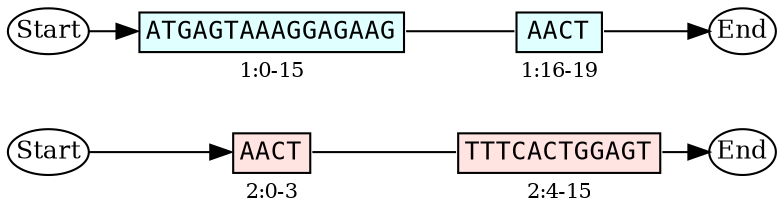 strict digraph "" {
	graph [fontnames=svg,
		rankdir=LR,
		splines=line,
		ranksep=0.3
	];
	node [label="\N"];
	
	start	[fontsize=12,
		height=0.3,
		label=Start,
		margin=0,
		width=0.45];

	start2	[fontsize=12,
		height=0.3,
		label=Start,
		margin=0,
		width=0.45];
	
    1	[label=<<TABLE BORDER='0'><TR><TD ALIGN='CENTER' BORDER='1' BGCOLOR='LIGHTCYAN' PORT='seq'><FONT POINT-SIZE='12' FACE='Monospace'>ATGAGTAAAGGAGAAG</FONT></TD></TR><TR><TD ALIGN='CENTER'><FONT POINT-SIZE='10'>1:0-15</FONT></TD></TR></TABLE>>,
        shape=plain];

	2 	[label=<<TABLE BORDER='0'><TR><TD ALIGN='CENTER' BORDER='1' PORT='seq' BGCOLOR='LIGHTCYAN'><FONT POINT-SIZE='12' FACE='Monospace'>AACT</FONT></TD></TR><TR><TD ALIGN='CENTER'><FONT POINT-SIZE='10'>1:16-19</FONT></TD></TR></TABLE>>,
        shape=plain];

	3   [label=<<TABLE BORDER='0'><TR><TD ALIGN='CENTER' BORDER='1' BGCOLOR='MISTYROSE' PORT='seq'><FONT POINT-SIZE='12' FACE='Monospace'>AACT</FONT></TD></TR><TR><TD ALIGN='CENTER'><FONT POINT-SIZE='10'>2:0-3</FONT></TD></TR></TABLE>>,
        shape=plain,
		margin=0];

    4	[label=<<TABLE BORDER='0'><TR><TD BORDER='1' ALIGN='CENTER' BGCOLOR='MISTYROSE' PORT='seq'><FONT POINT-SIZE='12' FACE='Monospace'>TTTCACTGGAGT</FONT></TD></TR><TR><TD ALIGN='CENTER'><FONT POINT-SIZE='10'>2:4-15</FONT></TD></TR></TABLE>>,
        shape=plain,
		margin=0];

	end	[fontsize=12,
		height=0.3,
		label=End,
		margin=0,
		width=0.45];

	end2	[fontsize=12,
		height=0.3,
		label=End,
		margin=0,
		width=0.45];

	start:e -> 1:seq:w;
	1:seq:e -> 2:seq:w [arrowhead=none];
	2:seq:e -> end:w;

	start2:e -> 3:seq:w;
	3:seq:e -> 4:seq:w [arrowhead=none];
	4:seq:e -> end2:w;

	start:s -> start2:n [constraint=false, style=invis];

}

